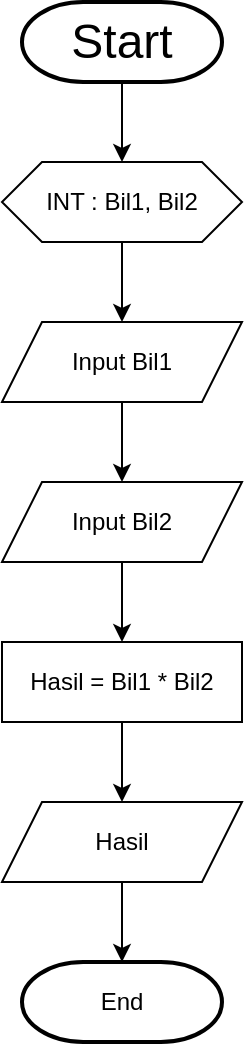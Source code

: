 <mxfile version="13.7.2" type="github">
  <diagram id="JNtuS3OIfYGRhtsuOtIA" name="Page-1">
    <mxGraphModel dx="651" dy="362" grid="1" gridSize="10" guides="1" tooltips="1" connect="1" arrows="1" fold="1" page="1" pageScale="1" pageWidth="827" pageHeight="1169" math="0" shadow="0">
      <root>
        <mxCell id="0" />
        <mxCell id="1" parent="0" />
        <mxCell id="7WlRVvWlXRR7BNkaboEK-2" value="&lt;font style=&quot;font-size: 24px&quot;&gt;Start&lt;/font&gt;" style="strokeWidth=2;html=1;shape=mxgraph.flowchart.terminator;whiteSpace=wrap;" vertex="1" parent="1">
          <mxGeometry x="350" y="40" width="100" height="40" as="geometry" />
        </mxCell>
        <mxCell id="7WlRVvWlXRR7BNkaboEK-4" value="" style="endArrow=classic;html=1;exitX=0.5;exitY=1;exitDx=0;exitDy=0;exitPerimeter=0;" edge="1" parent="1" source="7WlRVvWlXRR7BNkaboEK-2" target="7WlRVvWlXRR7BNkaboEK-7">
          <mxGeometry width="50" height="50" relative="1" as="geometry">
            <mxPoint x="390" y="270" as="sourcePoint" />
            <mxPoint x="400" y="120" as="targetPoint" />
            <Array as="points">
              <mxPoint x="400" y="120" />
            </Array>
          </mxGeometry>
        </mxCell>
        <mxCell id="7WlRVvWlXRR7BNkaboEK-9" style="edgeStyle=orthogonalEdgeStyle;rounded=0;orthogonalLoop=1;jettySize=auto;html=1;exitX=0.5;exitY=1;exitDx=0;exitDy=0;entryX=0.5;entryY=0;entryDx=0;entryDy=0;" edge="1" parent="1" source="7WlRVvWlXRR7BNkaboEK-7" target="7WlRVvWlXRR7BNkaboEK-8">
          <mxGeometry relative="1" as="geometry" />
        </mxCell>
        <mxCell id="7WlRVvWlXRR7BNkaboEK-7" value="INT : Bil1, Bil2" style="shape=hexagon;perimeter=hexagonPerimeter2;whiteSpace=wrap;html=1;fixedSize=1;" vertex="1" parent="1">
          <mxGeometry x="340" y="120" width="120" height="40" as="geometry" />
        </mxCell>
        <mxCell id="7WlRVvWlXRR7BNkaboEK-11" style="edgeStyle=orthogonalEdgeStyle;rounded=0;orthogonalLoop=1;jettySize=auto;html=1;exitX=0.5;exitY=1;exitDx=0;exitDy=0;entryX=0.5;entryY=0;entryDx=0;entryDy=0;" edge="1" parent="1" source="7WlRVvWlXRR7BNkaboEK-8" target="7WlRVvWlXRR7BNkaboEK-10">
          <mxGeometry relative="1" as="geometry" />
        </mxCell>
        <mxCell id="7WlRVvWlXRR7BNkaboEK-8" value="Input Bil1" style="shape=parallelogram;perimeter=parallelogramPerimeter;whiteSpace=wrap;html=1;fixedSize=1;" vertex="1" parent="1">
          <mxGeometry x="340" y="200" width="120" height="40" as="geometry" />
        </mxCell>
        <mxCell id="7WlRVvWlXRR7BNkaboEK-13" style="edgeStyle=orthogonalEdgeStyle;rounded=0;orthogonalLoop=1;jettySize=auto;html=1;exitX=0.5;exitY=1;exitDx=0;exitDy=0;entryX=0.5;entryY=0;entryDx=0;entryDy=0;" edge="1" parent="1" source="7WlRVvWlXRR7BNkaboEK-10" target="7WlRVvWlXRR7BNkaboEK-12">
          <mxGeometry relative="1" as="geometry">
            <mxPoint x="430" y="350" as="targetPoint" />
          </mxGeometry>
        </mxCell>
        <mxCell id="7WlRVvWlXRR7BNkaboEK-10" value="Input Bil2" style="shape=parallelogram;perimeter=parallelogramPerimeter;whiteSpace=wrap;html=1;fixedSize=1;" vertex="1" parent="1">
          <mxGeometry x="340" y="280" width="120" height="40" as="geometry" />
        </mxCell>
        <mxCell id="7WlRVvWlXRR7BNkaboEK-15" style="edgeStyle=orthogonalEdgeStyle;rounded=0;orthogonalLoop=1;jettySize=auto;html=1;exitX=0.5;exitY=1;exitDx=0;exitDy=0;entryX=0.5;entryY=0;entryDx=0;entryDy=0;" edge="1" parent="1" source="7WlRVvWlXRR7BNkaboEK-12" target="7WlRVvWlXRR7BNkaboEK-14">
          <mxGeometry relative="1" as="geometry" />
        </mxCell>
        <mxCell id="7WlRVvWlXRR7BNkaboEK-12" value="Hasil = Bil1 * Bil2" style="rounded=0;whiteSpace=wrap;html=1;" vertex="1" parent="1">
          <mxGeometry x="340" y="360" width="120" height="40" as="geometry" />
        </mxCell>
        <mxCell id="7WlRVvWlXRR7BNkaboEK-17" value="" style="edgeStyle=orthogonalEdgeStyle;rounded=0;orthogonalLoop=1;jettySize=auto;html=1;" edge="1" parent="1" source="7WlRVvWlXRR7BNkaboEK-14" target="7WlRVvWlXRR7BNkaboEK-16">
          <mxGeometry relative="1" as="geometry" />
        </mxCell>
        <mxCell id="7WlRVvWlXRR7BNkaboEK-14" value="Hasil" style="shape=parallelogram;perimeter=parallelogramPerimeter;whiteSpace=wrap;html=1;fixedSize=1;" vertex="1" parent="1">
          <mxGeometry x="340" y="440" width="120" height="40" as="geometry" />
        </mxCell>
        <mxCell id="7WlRVvWlXRR7BNkaboEK-16" value="End" style="strokeWidth=2;html=1;shape=mxgraph.flowchart.terminator;whiteSpace=wrap;" vertex="1" parent="1">
          <mxGeometry x="350" y="520" width="100" height="40" as="geometry" />
        </mxCell>
      </root>
    </mxGraphModel>
  </diagram>
</mxfile>
